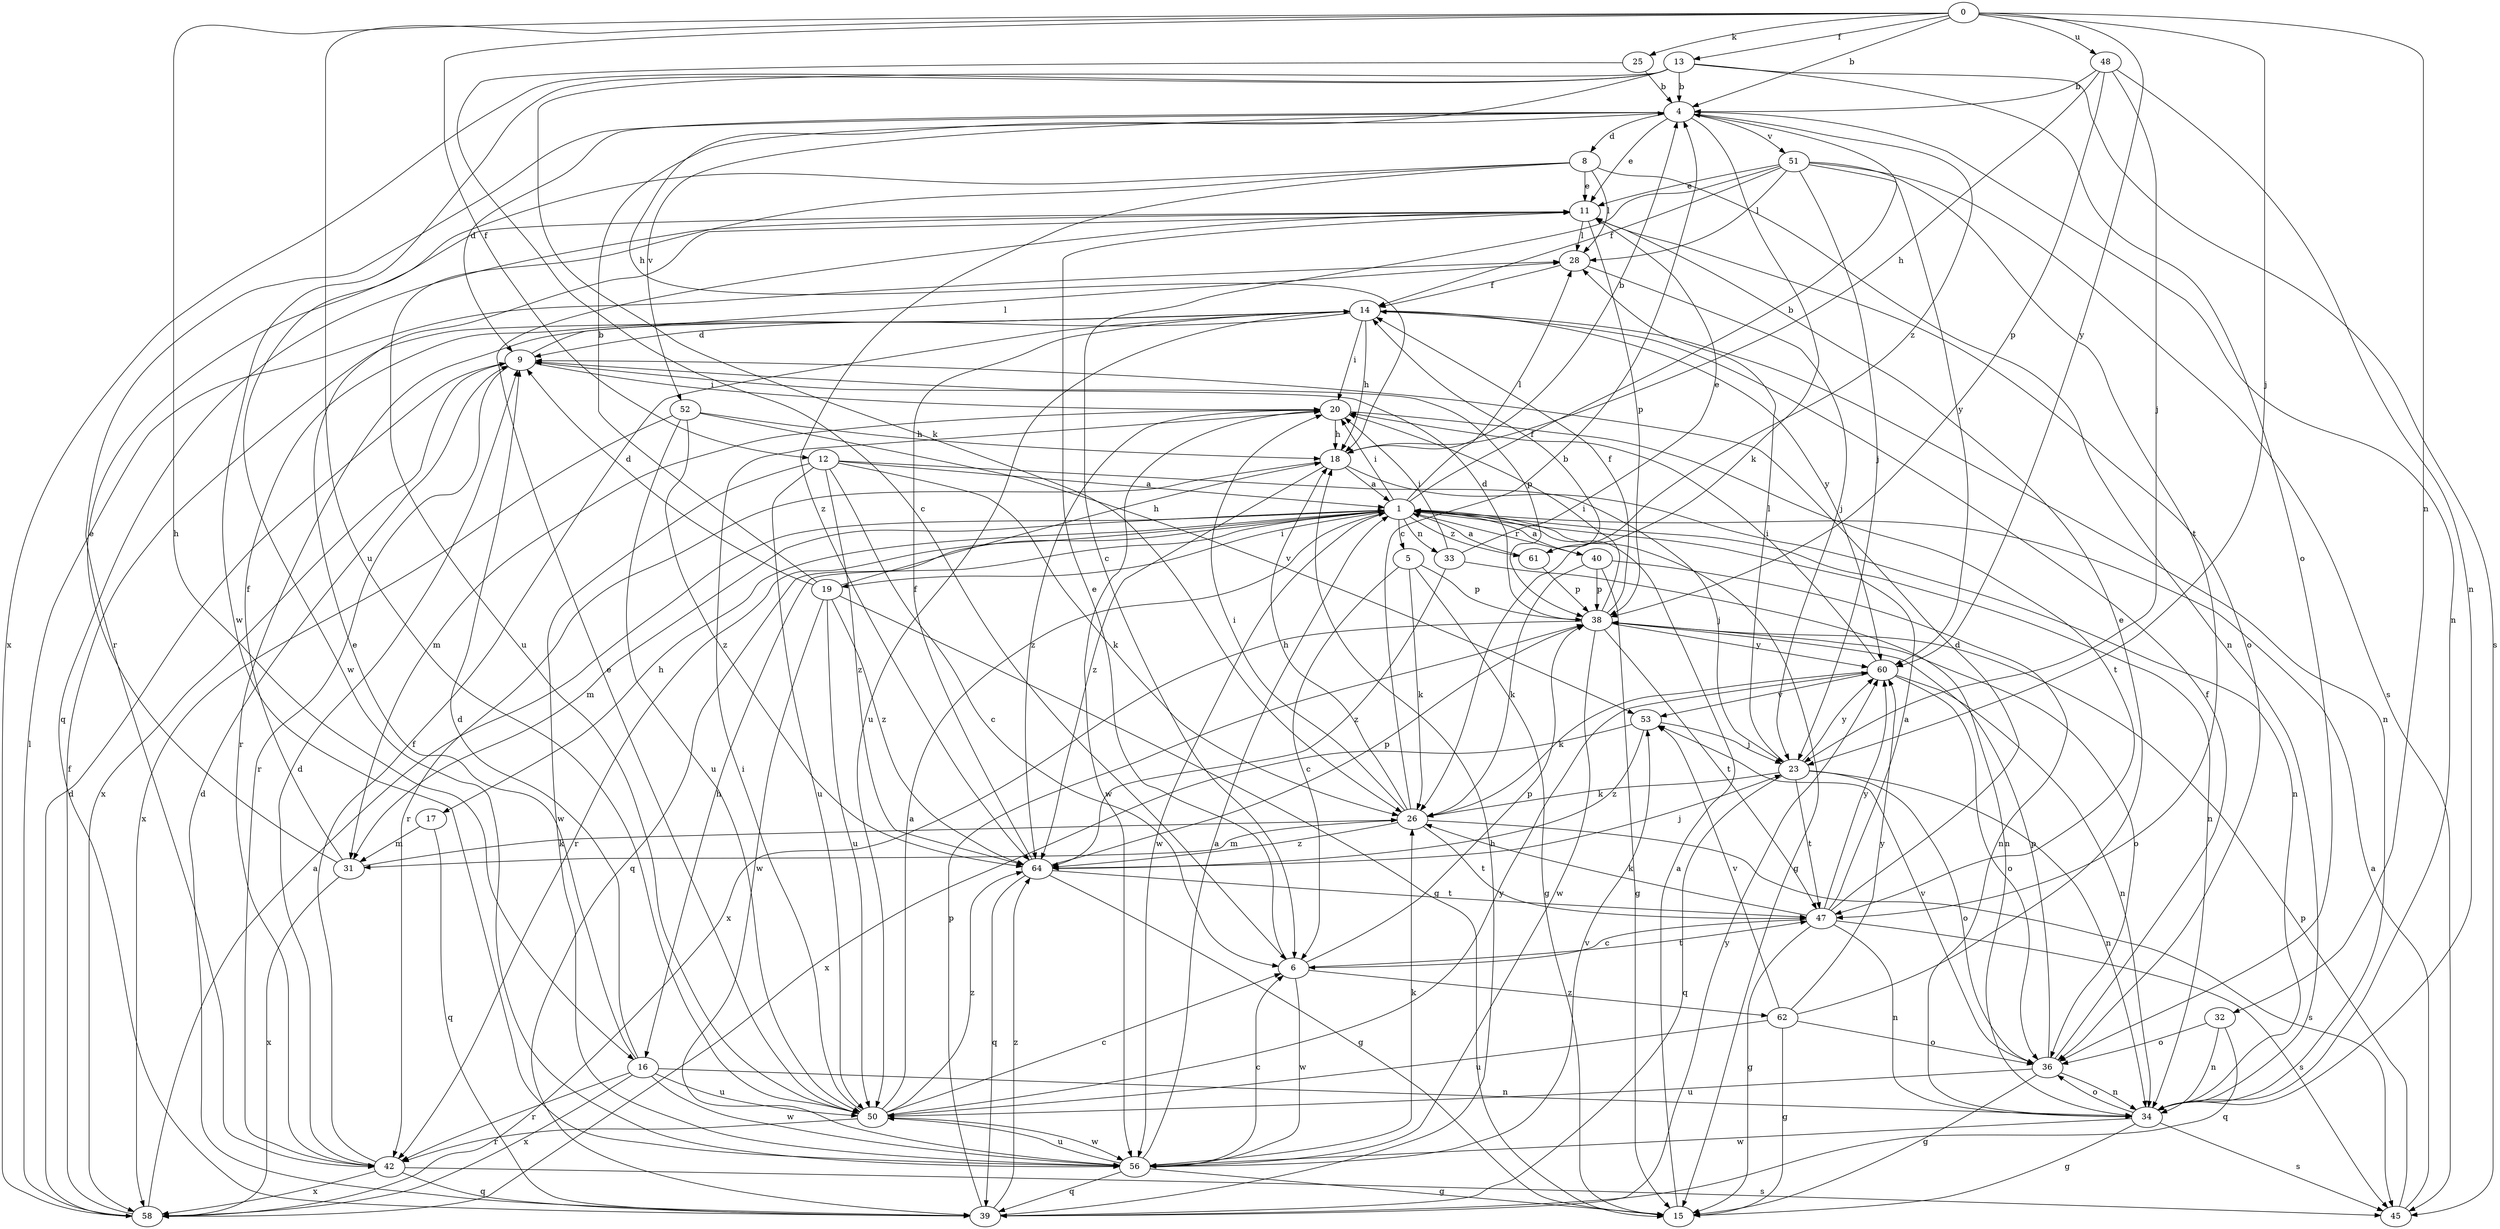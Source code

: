 strict digraph  {
0;
1;
4;
5;
6;
8;
9;
11;
12;
13;
14;
15;
16;
17;
18;
19;
20;
23;
25;
26;
28;
31;
32;
33;
34;
36;
38;
39;
40;
42;
45;
47;
48;
50;
51;
52;
53;
56;
58;
60;
61;
62;
64;
0 -> 4  [label=b];
0 -> 12  [label=f];
0 -> 13  [label=f];
0 -> 16  [label=h];
0 -> 23  [label=j];
0 -> 25  [label=k];
0 -> 32  [label=n];
0 -> 48  [label=u];
0 -> 50  [label=u];
0 -> 60  [label=y];
1 -> 4  [label=b];
1 -> 5  [label=c];
1 -> 15  [label=g];
1 -> 16  [label=h];
1 -> 17  [label=h];
1 -> 19  [label=i];
1 -> 20  [label=i];
1 -> 28  [label=l];
1 -> 31  [label=m];
1 -> 33  [label=n];
1 -> 34  [label=n];
1 -> 39  [label=q];
1 -> 40  [label=r];
1 -> 42  [label=r];
1 -> 56  [label=w];
1 -> 61  [label=z];
4 -> 8  [label=d];
4 -> 9  [label=d];
4 -> 11  [label=e];
4 -> 26  [label=k];
4 -> 34  [label=n];
4 -> 42  [label=r];
4 -> 51  [label=v];
4 -> 52  [label=v];
4 -> 61  [label=z];
5 -> 6  [label=c];
5 -> 15  [label=g];
5 -> 26  [label=k];
5 -> 38  [label=p];
6 -> 11  [label=e];
6 -> 38  [label=p];
6 -> 47  [label=t];
6 -> 56  [label=w];
6 -> 62  [label=z];
8 -> 11  [label=e];
8 -> 28  [label=l];
8 -> 34  [label=n];
8 -> 50  [label=u];
8 -> 56  [label=w];
8 -> 64  [label=z];
9 -> 20  [label=i];
9 -> 28  [label=l];
9 -> 38  [label=p];
9 -> 42  [label=r];
9 -> 58  [label=x];
11 -> 28  [label=l];
11 -> 36  [label=o];
11 -> 38  [label=p];
11 -> 39  [label=q];
12 -> 1  [label=a];
12 -> 6  [label=c];
12 -> 23  [label=j];
12 -> 26  [label=k];
12 -> 50  [label=u];
12 -> 56  [label=w];
12 -> 64  [label=z];
13 -> 4  [label=b];
13 -> 18  [label=h];
13 -> 26  [label=k];
13 -> 36  [label=o];
13 -> 45  [label=s];
13 -> 56  [label=w];
13 -> 58  [label=x];
14 -> 9  [label=d];
14 -> 18  [label=h];
14 -> 20  [label=i];
14 -> 34  [label=n];
14 -> 42  [label=r];
14 -> 50  [label=u];
14 -> 60  [label=y];
15 -> 1  [label=a];
16 -> 9  [label=d];
16 -> 11  [label=e];
16 -> 34  [label=n];
16 -> 42  [label=r];
16 -> 50  [label=u];
16 -> 56  [label=w];
16 -> 58  [label=x];
17 -> 31  [label=m];
17 -> 39  [label=q];
18 -> 1  [label=a];
18 -> 4  [label=b];
18 -> 34  [label=n];
18 -> 42  [label=r];
18 -> 64  [label=z];
19 -> 4  [label=b];
19 -> 9  [label=d];
19 -> 15  [label=g];
19 -> 18  [label=h];
19 -> 50  [label=u];
19 -> 56  [label=w];
19 -> 64  [label=z];
20 -> 18  [label=h];
20 -> 31  [label=m];
20 -> 47  [label=t];
20 -> 56  [label=w];
20 -> 64  [label=z];
23 -> 26  [label=k];
23 -> 28  [label=l];
23 -> 34  [label=n];
23 -> 36  [label=o];
23 -> 39  [label=q];
23 -> 47  [label=t];
23 -> 60  [label=y];
25 -> 4  [label=b];
25 -> 6  [label=c];
26 -> 4  [label=b];
26 -> 18  [label=h];
26 -> 20  [label=i];
26 -> 31  [label=m];
26 -> 45  [label=s];
26 -> 47  [label=t];
26 -> 64  [label=z];
28 -> 14  [label=f];
28 -> 23  [label=j];
31 -> 11  [label=e];
31 -> 14  [label=f];
31 -> 26  [label=k];
31 -> 58  [label=x];
32 -> 34  [label=n];
32 -> 36  [label=o];
32 -> 39  [label=q];
33 -> 11  [label=e];
33 -> 20  [label=i];
33 -> 34  [label=n];
33 -> 64  [label=z];
34 -> 15  [label=g];
34 -> 36  [label=o];
34 -> 45  [label=s];
34 -> 56  [label=w];
36 -> 14  [label=f];
36 -> 15  [label=g];
36 -> 34  [label=n];
36 -> 38  [label=p];
36 -> 50  [label=u];
36 -> 53  [label=v];
38 -> 9  [label=d];
38 -> 14  [label=f];
38 -> 20  [label=i];
38 -> 36  [label=o];
38 -> 47  [label=t];
38 -> 56  [label=w];
38 -> 58  [label=x];
38 -> 60  [label=y];
39 -> 9  [label=d];
39 -> 18  [label=h];
39 -> 38  [label=p];
39 -> 60  [label=y];
39 -> 64  [label=z];
40 -> 1  [label=a];
40 -> 15  [label=g];
40 -> 26  [label=k];
40 -> 34  [label=n];
40 -> 38  [label=p];
42 -> 9  [label=d];
42 -> 14  [label=f];
42 -> 39  [label=q];
42 -> 45  [label=s];
42 -> 58  [label=x];
45 -> 1  [label=a];
45 -> 38  [label=p];
47 -> 1  [label=a];
47 -> 6  [label=c];
47 -> 9  [label=d];
47 -> 15  [label=g];
47 -> 26  [label=k];
47 -> 34  [label=n];
47 -> 45  [label=s];
47 -> 60  [label=y];
48 -> 4  [label=b];
48 -> 18  [label=h];
48 -> 23  [label=j];
48 -> 34  [label=n];
48 -> 38  [label=p];
50 -> 1  [label=a];
50 -> 6  [label=c];
50 -> 11  [label=e];
50 -> 20  [label=i];
50 -> 42  [label=r];
50 -> 56  [label=w];
50 -> 60  [label=y];
50 -> 64  [label=z];
51 -> 6  [label=c];
51 -> 11  [label=e];
51 -> 14  [label=f];
51 -> 23  [label=j];
51 -> 28  [label=l];
51 -> 45  [label=s];
51 -> 47  [label=t];
51 -> 60  [label=y];
52 -> 18  [label=h];
52 -> 50  [label=u];
52 -> 53  [label=v];
52 -> 58  [label=x];
52 -> 64  [label=z];
53 -> 23  [label=j];
53 -> 58  [label=x];
53 -> 64  [label=z];
56 -> 1  [label=a];
56 -> 6  [label=c];
56 -> 15  [label=g];
56 -> 26  [label=k];
56 -> 39  [label=q];
56 -> 50  [label=u];
56 -> 53  [label=v];
58 -> 1  [label=a];
58 -> 9  [label=d];
58 -> 14  [label=f];
58 -> 28  [label=l];
60 -> 20  [label=i];
60 -> 26  [label=k];
60 -> 34  [label=n];
60 -> 36  [label=o];
60 -> 53  [label=v];
61 -> 1  [label=a];
61 -> 14  [label=f];
61 -> 38  [label=p];
62 -> 11  [label=e];
62 -> 15  [label=g];
62 -> 36  [label=o];
62 -> 50  [label=u];
62 -> 53  [label=v];
62 -> 60  [label=y];
64 -> 14  [label=f];
64 -> 15  [label=g];
64 -> 23  [label=j];
64 -> 38  [label=p];
64 -> 39  [label=q];
64 -> 47  [label=t];
}
